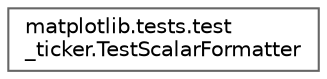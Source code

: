 digraph "Graphical Class Hierarchy"
{
 // LATEX_PDF_SIZE
  bgcolor="transparent";
  edge [fontname=Helvetica,fontsize=10,labelfontname=Helvetica,labelfontsize=10];
  node [fontname=Helvetica,fontsize=10,shape=box,height=0.2,width=0.4];
  rankdir="LR";
  Node0 [id="Node000000",label="matplotlib.tests.test\l_ticker.TestScalarFormatter",height=0.2,width=0.4,color="grey40", fillcolor="white", style="filled",URL="$d2/d0e/classmatplotlib_1_1tests_1_1test__ticker_1_1TestScalarFormatter.html",tooltip=" "];
}

